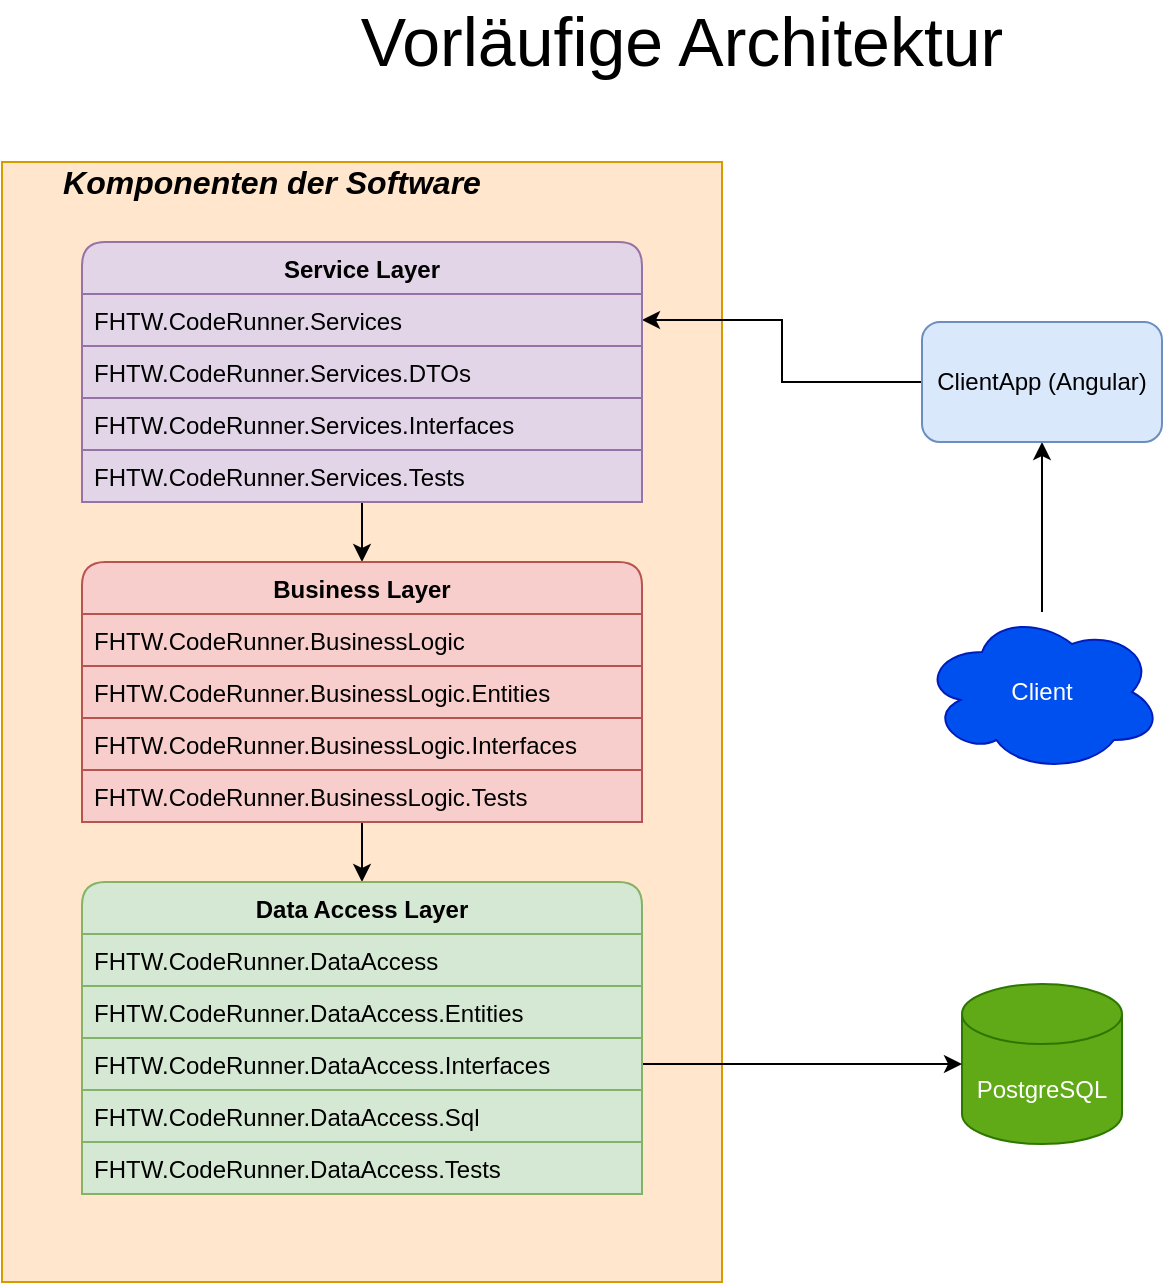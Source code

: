<mxfile version="13.8.0" type="device"><diagram id="z9TFby5_rvP7GES_LHoP" name="Page-1"><mxGraphModel dx="1038" dy="523" grid="1" gridSize="10" guides="1" tooltips="1" connect="1" arrows="1" fold="1" page="1" pageScale="1" pageWidth="850" pageHeight="1100" math="0" shadow="0"><root><mxCell id="0"/><mxCell id="1" parent="0"/><mxCell id="L8LljnIPZ9y9h8pNrpnS-23" value="" style="verticalLabelPosition=bottom;verticalAlign=top;html=1;shape=mxgraph.basic.rect;fillColor2=none;strokeWidth=1;size=20;indent=5;fillColor=#ffe6cc;strokeColor=#d79b00;" vertex="1" parent="1"><mxGeometry x="120" y="120" width="360" height="560" as="geometry"/></mxCell><mxCell id="L8LljnIPZ9y9h8pNrpnS-29" style="edgeStyle=orthogonalEdgeStyle;rounded=0;orthogonalLoop=1;jettySize=auto;html=1;entryX=0.5;entryY=0;entryDx=0;entryDy=0;" edge="1" parent="1" source="L8LljnIPZ9y9h8pNrpnS-6" target="L8LljnIPZ9y9h8pNrpnS-12"><mxGeometry relative="1" as="geometry"/></mxCell><mxCell id="L8LljnIPZ9y9h8pNrpnS-28" style="edgeStyle=orthogonalEdgeStyle;rounded=0;orthogonalLoop=1;jettySize=auto;html=1;entryX=0.5;entryY=0;entryDx=0;entryDy=0;" edge="1" parent="1" source="L8LljnIPZ9y9h8pNrpnS-12" target="L8LljnIPZ9y9h8pNrpnS-17"><mxGeometry relative="1" as="geometry"/></mxCell><mxCell id="L8LljnIPZ9y9h8pNrpnS-24" value="PostgreSQL" style="shape=cylinder3;whiteSpace=wrap;html=1;boundedLbl=1;backgroundOutline=1;size=15;fillColor=#60a917;strokeColor=#2D7600;fontColor=#ffffff;" vertex="1" parent="1"><mxGeometry x="600" y="531" width="80" height="80" as="geometry"/></mxCell><mxCell id="L8LljnIPZ9y9h8pNrpnS-26" style="edgeStyle=orthogonalEdgeStyle;rounded=0;orthogonalLoop=1;jettySize=auto;html=1;exitX=1;exitY=0.5;exitDx=0;exitDy=0;entryX=0;entryY=0.5;entryDx=0;entryDy=0;entryPerimeter=0;" edge="1" parent="1" source="L8LljnIPZ9y9h8pNrpnS-20" target="L8LljnIPZ9y9h8pNrpnS-24"><mxGeometry relative="1" as="geometry"/></mxCell><mxCell id="L8LljnIPZ9y9h8pNrpnS-34" style="edgeStyle=orthogonalEdgeStyle;rounded=0;orthogonalLoop=1;jettySize=auto;html=1;entryX=0.5;entryY=1;entryDx=0;entryDy=0;fontSize=16;" edge="1" parent="1" source="L8LljnIPZ9y9h8pNrpnS-30" target="L8LljnIPZ9y9h8pNrpnS-33"><mxGeometry relative="1" as="geometry"/></mxCell><mxCell id="L8LljnIPZ9y9h8pNrpnS-30" value="Client" style="ellipse;shape=cloud;whiteSpace=wrap;html=1;fillColor=#0050ef;strokeColor=#001DBC;fontColor=#ffffff;" vertex="1" parent="1"><mxGeometry x="580" y="345" width="120" height="80" as="geometry"/></mxCell><mxCell id="L8LljnIPZ9y9h8pNrpnS-32" value="&lt;span&gt;&lt;b&gt;Komponenten der Software&lt;/b&gt;&lt;/span&gt;" style="text;html=1;strokeColor=none;fillColor=none;align=center;verticalAlign=middle;whiteSpace=wrap;rounded=0;fontSize=16;fontStyle=2" vertex="1" parent="1"><mxGeometry x="130" y="120" width="250" height="20" as="geometry"/></mxCell><mxCell id="L8LljnIPZ9y9h8pNrpnS-35" style="edgeStyle=orthogonalEdgeStyle;rounded=0;orthogonalLoop=1;jettySize=auto;html=1;entryX=1;entryY=0.5;entryDx=0;entryDy=0;fontSize=16;" edge="1" parent="1" source="L8LljnIPZ9y9h8pNrpnS-33" target="L8LljnIPZ9y9h8pNrpnS-7"><mxGeometry relative="1" as="geometry"/></mxCell><mxCell id="L8LljnIPZ9y9h8pNrpnS-33" value="ClientApp (Angular)" style="rounded=1;whiteSpace=wrap;html=1;fontSize=12;fillColor=#dae8fc;strokeColor=#6c8ebf;" vertex="1" parent="1"><mxGeometry x="580" y="200" width="120" height="60" as="geometry"/></mxCell><mxCell id="L8LljnIPZ9y9h8pNrpnS-38" value="Vorläufige Architektur" style="text;html=1;strokeColor=none;fillColor=none;align=center;verticalAlign=middle;whiteSpace=wrap;rounded=0;fontSize=34;" vertex="1" parent="1"><mxGeometry x="280" y="40" width="360" height="40" as="geometry"/></mxCell><mxCell id="L8LljnIPZ9y9h8pNrpnS-6" value="Service Layer" style="swimlane;fontStyle=1;childLayout=stackLayout;horizontal=1;startSize=26;horizontalStack=0;resizeParent=1;resizeParentMax=0;resizeLast=0;collapsible=1;marginBottom=0;fillColor=#e1d5e7;strokeColor=#9673a6;rounded=1;glass=0;swimlaneLine=1;sketch=0;" vertex="1" parent="1"><mxGeometry x="160" y="160" width="280" height="130" as="geometry"/></mxCell><mxCell id="L8LljnIPZ9y9h8pNrpnS-7" value="FHTW.CodeRunner.Services" style="text;strokeColor=#9673a6;fillColor=#e1d5e7;align=left;verticalAlign=top;spacingLeft=4;spacingRight=4;overflow=hidden;rotatable=0;points=[[0,0.5],[1,0.5]];portConstraint=eastwest;rounded=0;glass=0;sketch=0;" vertex="1" parent="L8LljnIPZ9y9h8pNrpnS-6"><mxGeometry y="26" width="280" height="26" as="geometry"/></mxCell><mxCell id="L8LljnIPZ9y9h8pNrpnS-8" value="FHTW.CodeRunner.Services.DTOs" style="text;strokeColor=#9673a6;fillColor=#e1d5e7;align=left;verticalAlign=top;spacingLeft=4;spacingRight=4;overflow=hidden;rotatable=0;points=[[0,0.5],[1,0.5]];portConstraint=eastwest;rounded=0;glass=0;sketch=0;" vertex="1" parent="L8LljnIPZ9y9h8pNrpnS-6"><mxGeometry y="52" width="280" height="26" as="geometry"/></mxCell><mxCell id="L8LljnIPZ9y9h8pNrpnS-10" value="FHTW.CodeRunner.Services.Interfaces" style="text;strokeColor=#9673a6;fillColor=#e1d5e7;align=left;verticalAlign=top;spacingLeft=4;spacingRight=4;overflow=hidden;rotatable=0;points=[[0,0.5],[1,0.5]];portConstraint=eastwest;rounded=0;glass=0;sketch=0;" vertex="1" parent="L8LljnIPZ9y9h8pNrpnS-6"><mxGeometry y="78" width="280" height="26" as="geometry"/></mxCell><mxCell id="L8LljnIPZ9y9h8pNrpnS-11" value="FHTW.CodeRunner.Services.Tests" style="text;strokeColor=#9673a6;fillColor=#e1d5e7;align=left;verticalAlign=top;spacingLeft=4;spacingRight=4;overflow=hidden;rotatable=0;points=[[0,0.5],[1,0.5]];portConstraint=eastwest;rounded=0;glass=0;sketch=0;" vertex="1" parent="L8LljnIPZ9y9h8pNrpnS-6"><mxGeometry y="104" width="280" height="26" as="geometry"/></mxCell><mxCell id="L8LljnIPZ9y9h8pNrpnS-12" value="Business Layer" style="swimlane;fontStyle=1;childLayout=stackLayout;horizontal=1;startSize=26;horizontalStack=0;resizeParent=1;resizeParentMax=0;resizeLast=0;collapsible=1;marginBottom=0;rounded=1;fillColor=#f8cecc;strokeColor=#b85450;" vertex="1" parent="1"><mxGeometry x="160" y="320" width="280" height="130" as="geometry"><mxRectangle x="240" y="280" width="110" height="26" as="alternateBounds"/></mxGeometry></mxCell><mxCell id="L8LljnIPZ9y9h8pNrpnS-13" value="FHTW.CodeRunner.BusinessLogic" style="text;strokeColor=#b85450;fillColor=#f8cecc;align=left;verticalAlign=top;spacingLeft=4;spacingRight=4;overflow=hidden;rotatable=0;points=[[0,0.5],[1,0.5]];portConstraint=eastwest;" vertex="1" parent="L8LljnIPZ9y9h8pNrpnS-12"><mxGeometry y="26" width="280" height="26" as="geometry"/></mxCell><mxCell id="L8LljnIPZ9y9h8pNrpnS-14" value="FHTW.CodeRunner.BusinessLogic.Entities" style="text;strokeColor=#b85450;fillColor=#f8cecc;align=left;verticalAlign=top;spacingLeft=4;spacingRight=4;overflow=hidden;rotatable=0;points=[[0,0.5],[1,0.5]];portConstraint=eastwest;" vertex="1" parent="L8LljnIPZ9y9h8pNrpnS-12"><mxGeometry y="52" width="280" height="26" as="geometry"/></mxCell><mxCell id="L8LljnIPZ9y9h8pNrpnS-15" value="FHTW.CodeRunner.BusinessLogic.Interfaces" style="text;strokeColor=#b85450;fillColor=#f8cecc;align=left;verticalAlign=top;spacingLeft=4;spacingRight=4;overflow=hidden;rotatable=0;points=[[0,0.5],[1,0.5]];portConstraint=eastwest;" vertex="1" parent="L8LljnIPZ9y9h8pNrpnS-12"><mxGeometry y="78" width="280" height="26" as="geometry"/></mxCell><mxCell id="L8LljnIPZ9y9h8pNrpnS-16" value="FHTW.CodeRunner.BusinessLogic.Tests" style="text;strokeColor=#b85450;fillColor=#f8cecc;align=left;verticalAlign=top;spacingLeft=4;spacingRight=4;overflow=hidden;rotatable=0;points=[[0,0.5],[1,0.5]];portConstraint=eastwest;" vertex="1" parent="L8LljnIPZ9y9h8pNrpnS-12"><mxGeometry y="104" width="280" height="26" as="geometry"/></mxCell><mxCell id="L8LljnIPZ9y9h8pNrpnS-17" value="Data Access Layer" style="swimlane;fontStyle=1;childLayout=stackLayout;horizontal=1;startSize=26;fillColor=#d5e8d4;horizontalStack=0;resizeParent=1;resizeParentMax=0;resizeLast=0;collapsible=1;marginBottom=0;rounded=1;strokeColor=#82b366;" vertex="1" parent="1"><mxGeometry x="160" y="480" width="280" height="156" as="geometry"><mxRectangle x="240" y="280" width="110" height="26" as="alternateBounds"/></mxGeometry></mxCell><mxCell id="L8LljnIPZ9y9h8pNrpnS-18" value="FHTW.CodeRunner.DataAccess" style="text;strokeColor=#82b366;fillColor=#d5e8d4;align=left;verticalAlign=top;spacingLeft=4;spacingRight=4;overflow=hidden;rotatable=0;points=[[0,0.5],[1,0.5]];portConstraint=eastwest;" vertex="1" parent="L8LljnIPZ9y9h8pNrpnS-17"><mxGeometry y="26" width="280" height="26" as="geometry"/></mxCell><mxCell id="L8LljnIPZ9y9h8pNrpnS-19" value="FHTW.CodeRunner.DataAccess.Entities" style="text;strokeColor=#82b366;fillColor=#d5e8d4;align=left;verticalAlign=top;spacingLeft=4;spacingRight=4;overflow=hidden;rotatable=0;points=[[0,0.5],[1,0.5]];portConstraint=eastwest;" vertex="1" parent="L8LljnIPZ9y9h8pNrpnS-17"><mxGeometry y="52" width="280" height="26" as="geometry"/></mxCell><mxCell id="L8LljnIPZ9y9h8pNrpnS-20" value="FHTW.CodeRunner.DataAccess.Interfaces" style="text;strokeColor=#82b366;fillColor=#d5e8d4;align=left;verticalAlign=top;spacingLeft=4;spacingRight=4;overflow=hidden;rotatable=0;points=[[0,0.5],[1,0.5]];portConstraint=eastwest;" vertex="1" parent="L8LljnIPZ9y9h8pNrpnS-17"><mxGeometry y="78" width="280" height="26" as="geometry"/></mxCell><mxCell id="L8LljnIPZ9y9h8pNrpnS-22" value="FHTW.CodeRunner.DataAccess.Sql" style="text;strokeColor=#82b366;fillColor=#d5e8d4;align=left;verticalAlign=top;spacingLeft=4;spacingRight=4;overflow=hidden;rotatable=0;points=[[0,0.5],[1,0.5]];portConstraint=eastwest;" vertex="1" parent="L8LljnIPZ9y9h8pNrpnS-17"><mxGeometry y="104" width="280" height="26" as="geometry"/></mxCell><mxCell id="L8LljnIPZ9y9h8pNrpnS-21" value="FHTW.CodeRunner.DataAccess.Tests" style="text;strokeColor=#82b366;fillColor=#d5e8d4;align=left;verticalAlign=top;spacingLeft=4;spacingRight=4;overflow=hidden;rotatable=0;points=[[0,0.5],[1,0.5]];portConstraint=eastwest;" vertex="1" parent="L8LljnIPZ9y9h8pNrpnS-17"><mxGeometry y="130" width="280" height="26" as="geometry"/></mxCell></root></mxGraphModel></diagram></mxfile>